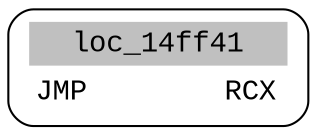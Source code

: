 digraph asm_graph {
1941 [
shape="Mrecord" fontname="Courier New"label =<<table border="0" cellborder="0" cellpadding="3"><tr><td align="center" colspan="2" bgcolor="grey">loc_14ff41</td></tr><tr><td align="left">JMP        RCX</td></tr></table>> ];
}